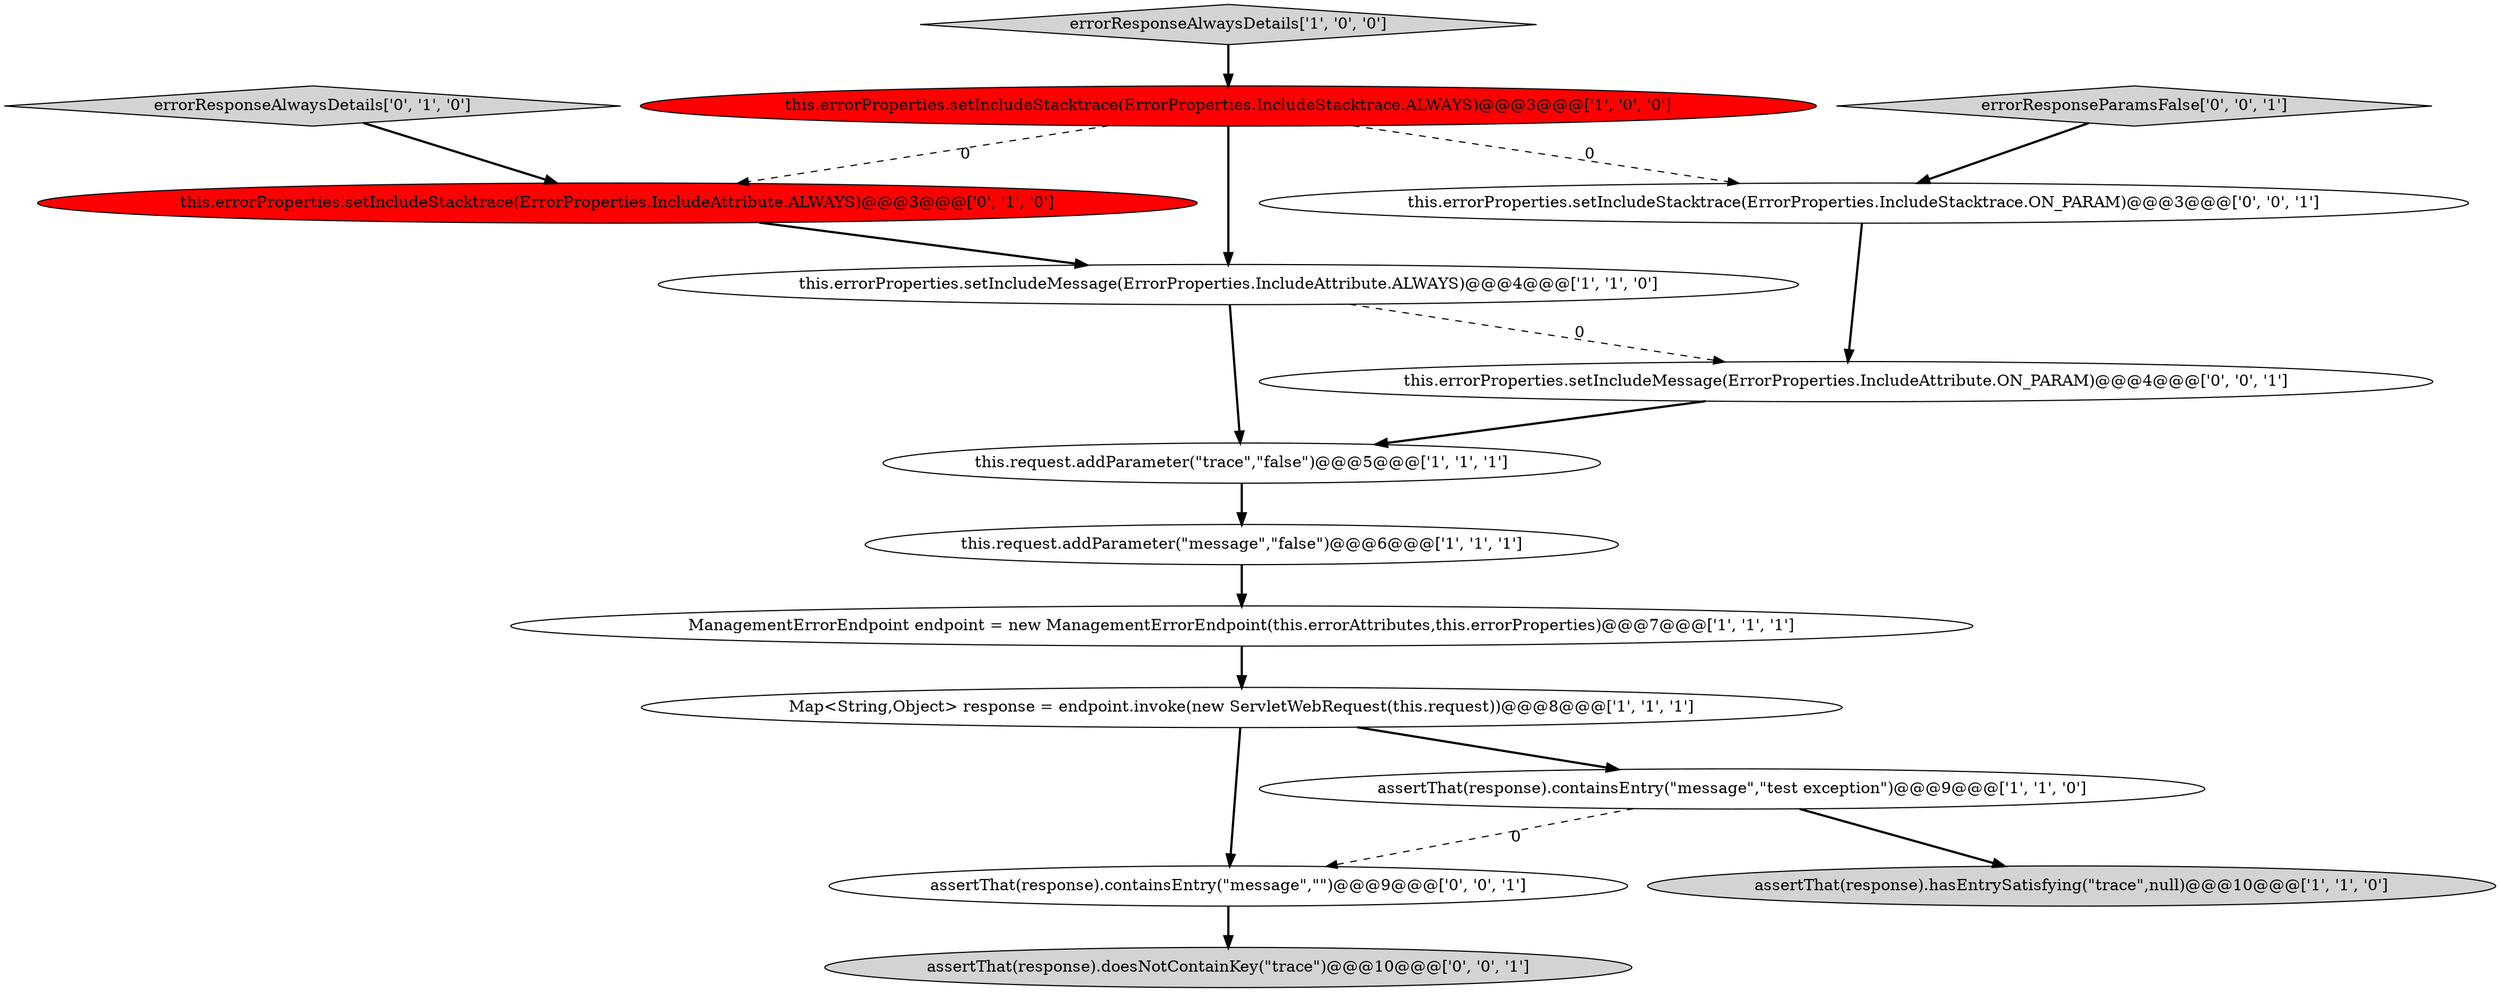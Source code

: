 digraph {
4 [style = filled, label = "this.request.addParameter(\"message\",\"false\")@@@6@@@['1', '1', '1']", fillcolor = white, shape = ellipse image = "AAA0AAABBB1BBB"];
11 [style = filled, label = "this.errorProperties.setIncludeStacktrace(ErrorProperties.IncludeStacktrace.ON_PARAM)@@@3@@@['0', '0', '1']", fillcolor = white, shape = ellipse image = "AAA0AAABBB3BBB"];
12 [style = filled, label = "this.errorProperties.setIncludeMessage(ErrorProperties.IncludeAttribute.ON_PARAM)@@@4@@@['0', '0', '1']", fillcolor = white, shape = ellipse image = "AAA0AAABBB3BBB"];
10 [style = filled, label = "errorResponseAlwaysDetails['0', '1', '0']", fillcolor = lightgray, shape = diamond image = "AAA0AAABBB2BBB"];
13 [style = filled, label = "assertThat(response).doesNotContainKey(\"trace\")@@@10@@@['0', '0', '1']", fillcolor = lightgray, shape = ellipse image = "AAA0AAABBB3BBB"];
15 [style = filled, label = "assertThat(response).containsEntry(\"message\",\"\")@@@9@@@['0', '0', '1']", fillcolor = white, shape = ellipse image = "AAA0AAABBB3BBB"];
1 [style = filled, label = "assertThat(response).hasEntrySatisfying(\"trace\",null)@@@10@@@['1', '1', '0']", fillcolor = lightgray, shape = ellipse image = "AAA0AAABBB1BBB"];
3 [style = filled, label = "this.errorProperties.setIncludeMessage(ErrorProperties.IncludeAttribute.ALWAYS)@@@4@@@['1', '1', '0']", fillcolor = white, shape = ellipse image = "AAA0AAABBB1BBB"];
7 [style = filled, label = "this.errorProperties.setIncludeStacktrace(ErrorProperties.IncludeStacktrace.ALWAYS)@@@3@@@['1', '0', '0']", fillcolor = red, shape = ellipse image = "AAA1AAABBB1BBB"];
14 [style = filled, label = "errorResponseParamsFalse['0', '0', '1']", fillcolor = lightgray, shape = diamond image = "AAA0AAABBB3BBB"];
0 [style = filled, label = "Map<String,Object> response = endpoint.invoke(new ServletWebRequest(this.request))@@@8@@@['1', '1', '1']", fillcolor = white, shape = ellipse image = "AAA0AAABBB1BBB"];
9 [style = filled, label = "this.errorProperties.setIncludeStacktrace(ErrorProperties.IncludeAttribute.ALWAYS)@@@3@@@['0', '1', '0']", fillcolor = red, shape = ellipse image = "AAA1AAABBB2BBB"];
5 [style = filled, label = "ManagementErrorEndpoint endpoint = new ManagementErrorEndpoint(this.errorAttributes,this.errorProperties)@@@7@@@['1', '1', '1']", fillcolor = white, shape = ellipse image = "AAA0AAABBB1BBB"];
2 [style = filled, label = "this.request.addParameter(\"trace\",\"false\")@@@5@@@['1', '1', '1']", fillcolor = white, shape = ellipse image = "AAA0AAABBB1BBB"];
6 [style = filled, label = "assertThat(response).containsEntry(\"message\",\"test exception\")@@@9@@@['1', '1', '0']", fillcolor = white, shape = ellipse image = "AAA0AAABBB1BBB"];
8 [style = filled, label = "errorResponseAlwaysDetails['1', '0', '0']", fillcolor = lightgray, shape = diamond image = "AAA0AAABBB1BBB"];
7->11 [style = dashed, label="0"];
9->3 [style = bold, label=""];
6->1 [style = bold, label=""];
12->2 [style = bold, label=""];
10->9 [style = bold, label=""];
11->12 [style = bold, label=""];
15->13 [style = bold, label=""];
3->12 [style = dashed, label="0"];
3->2 [style = bold, label=""];
5->0 [style = bold, label=""];
6->15 [style = dashed, label="0"];
2->4 [style = bold, label=""];
4->5 [style = bold, label=""];
0->6 [style = bold, label=""];
14->11 [style = bold, label=""];
0->15 [style = bold, label=""];
7->3 [style = bold, label=""];
7->9 [style = dashed, label="0"];
8->7 [style = bold, label=""];
}
